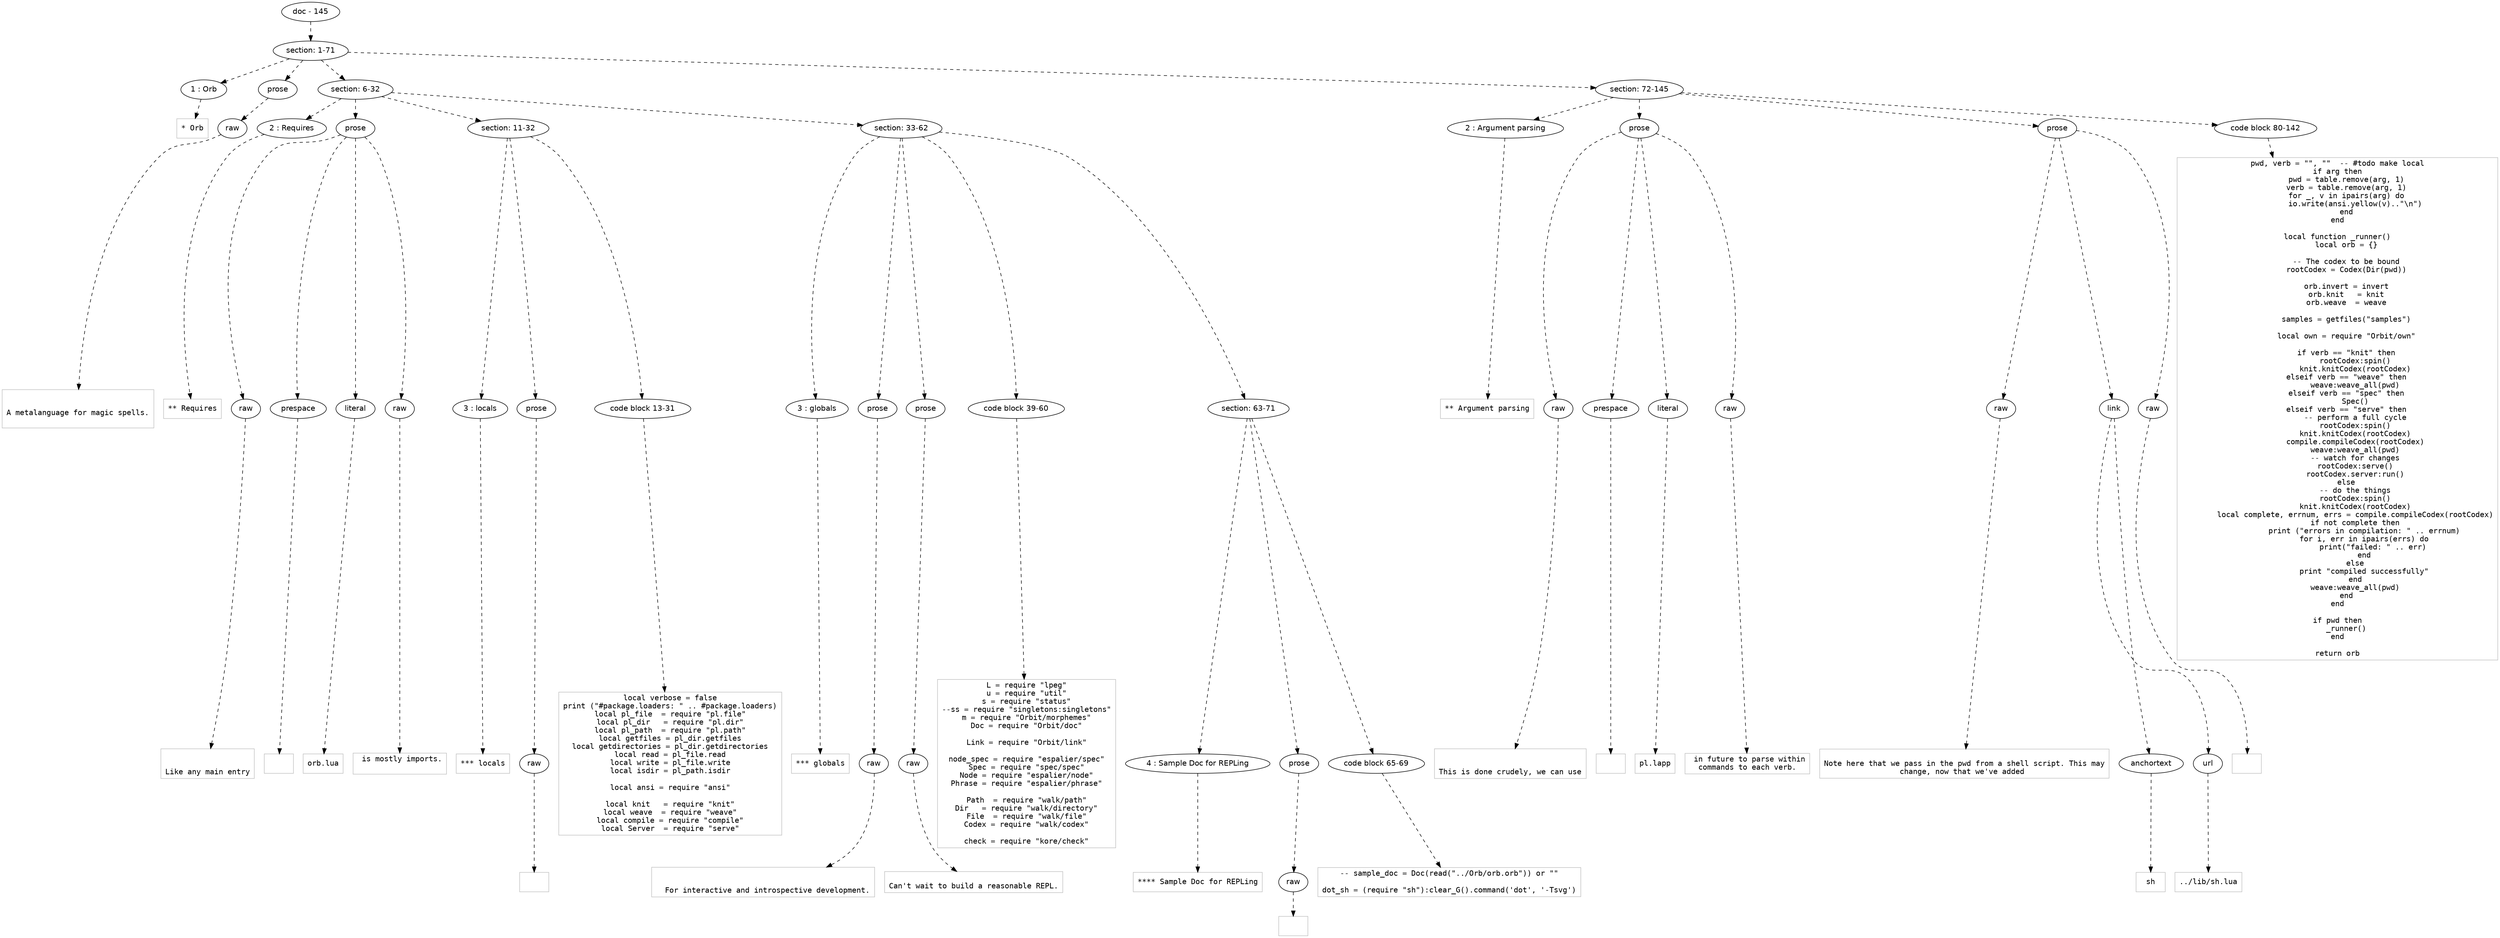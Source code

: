 digraph lpegNode {

node [fontname=Helvetica]
edge [style=dashed]

doc_0 [label="doc - 145"]


doc_0 -> { section_1}
{rank=same; section_1}

section_1 [label="section: 1-71"]


// END RANK doc_0

section_1 -> { header_2 prose_3 section_4 section_5}
{rank=same; header_2 prose_3 section_4 section_5}

header_2 [label="1 : Orb"]

prose_3 [label="prose"]

section_4 [label="section: 6-32"]

section_5 [label="section: 72-145"]


// END RANK section_1

header_2 -> leaf_6
leaf_6  [color=Gray,shape=rectangle,fontname=Inconsolata,label="* Orb"]
// END RANK header_2

prose_3 -> { raw_7}
{rank=same; raw_7}

raw_7 [label="raw"]


// END RANK prose_3

raw_7 -> leaf_8
leaf_8  [color=Gray,shape=rectangle,fontname=Inconsolata,label="

A metalanguage for magic spells.

"]
// END RANK raw_7

section_4 -> { header_9 prose_10 section_11 section_12}
{rank=same; header_9 prose_10 section_11 section_12}

header_9 [label="2 : Requires"]

prose_10 [label="prose"]

section_11 [label="section: 11-32"]

section_12 [label="section: 33-62"]


// END RANK section_4

header_9 -> leaf_13
leaf_13  [color=Gray,shape=rectangle,fontname=Inconsolata,label="** Requires"]
// END RANK header_9

prose_10 -> { raw_14 prespace_15 literal_16 raw_17}
{rank=same; raw_14 prespace_15 literal_16 raw_17}

raw_14 [label="raw"]

prespace_15 [label="prespace"]

literal_16 [label="literal"]

raw_17 [label="raw"]


// END RANK prose_10

raw_14 -> leaf_18
leaf_18  [color=Gray,shape=rectangle,fontname=Inconsolata,label="

Like any main entry"]
// END RANK raw_14

prespace_15 -> leaf_19
leaf_19  [color=Gray,shape=rectangle,fontname=Inconsolata,label=" "]
// END RANK prespace_15

literal_16 -> leaf_20
leaf_20  [color=Gray,shape=rectangle,fontname=Inconsolata,label="orb.lua"]
// END RANK literal_16

raw_17 -> leaf_21
leaf_21  [color=Gray,shape=rectangle,fontname=Inconsolata,label=" is mostly imports.

"]
// END RANK raw_17

section_11 -> { header_22 prose_23 codeblock_24}
{rank=same; header_22 prose_23 codeblock_24}

header_22 [label="3 : locals"]

prose_23 [label="prose"]

codeblock_24 [label="code block 13-31"]


// END RANK section_11

header_22 -> leaf_25
leaf_25  [color=Gray,shape=rectangle,fontname=Inconsolata,label="*** locals"]
// END RANK header_22

prose_23 -> { raw_26}
{rank=same; raw_26}

raw_26 [label="raw"]


// END RANK prose_23

raw_26 -> leaf_27
leaf_27  [color=Gray,shape=rectangle,fontname=Inconsolata,label="
"]
// END RANK raw_26

codeblock_24 -> leaf_28
leaf_28  [color=Gray,shape=rectangle,fontname=Inconsolata,label="local verbose = false
print (\"#package.loaders: \" .. #package.loaders)
local pl_file  = require \"pl.file\"
local pl_dir   = require \"pl.dir\"
local pl_path  = require \"pl.path\"
local getfiles = pl_dir.getfiles
local getdirectories = pl_dir.getdirectories
local read = pl_file.read
local write = pl_file.write
local isdir = pl_path.isdir

local ansi = require \"ansi\"

local knit   = require \"knit\"
local weave  = require \"weave\"
local compile = require \"compile\"
local Server  = require \"serve\""]
// END RANK codeblock_24

section_12 -> { header_29 prose_30 prose_31 codeblock_32 section_33}
{rank=same; header_29 prose_30 prose_31 codeblock_32 section_33}

header_29 [label="3 : globals"]

prose_30 [label="prose"]

prose_31 [label="prose"]

codeblock_32 [label="code block 39-60"]

section_33 [label="section: 63-71"]


// END RANK section_12

header_29 -> leaf_34
leaf_34  [color=Gray,shape=rectangle,fontname=Inconsolata,label="*** globals"]
// END RANK header_29

prose_30 -> { raw_35}
{rank=same; raw_35}

raw_35 [label="raw"]


// END RANK prose_30

raw_35 -> leaf_36
leaf_36  [color=Gray,shape=rectangle,fontname=Inconsolata,label="

  For interactive and introspective development.
"]
// END RANK raw_35

prose_31 -> { raw_37}
{rank=same; raw_37}

raw_37 [label="raw"]


// END RANK prose_31

raw_37 -> leaf_38
leaf_38  [color=Gray,shape=rectangle,fontname=Inconsolata,label="
Can't wait to build a reasonable REPL.
"]
// END RANK raw_37

codeblock_32 -> leaf_39
leaf_39  [color=Gray,shape=rectangle,fontname=Inconsolata,label="L = require \"lpeg\"
u = require \"util\"
s = require \"status\"
--ss = require \"singletons:singletons\"
m = require \"Orbit/morphemes\"
Doc = require \"Orbit/doc\"

Link = require \"Orbit/link\"

node_spec = require \"espalier/spec\"
Spec = require \"spec/spec\"
Node = require \"espalier/node\"
Phrase = require \"espalier/phrase\"

Path  = require \"walk/path\"
Dir   = require \"walk/directory\"
File  = require \"walk/file\"
Codex = require \"walk/codex\"

check = require \"kore/check\""]
// END RANK codeblock_32

section_33 -> { header_40 prose_41 codeblock_42}
{rank=same; header_40 prose_41 codeblock_42}

header_40 [label="4 : Sample Doc for REPLing"]

prose_41 [label="prose"]

codeblock_42 [label="code block 65-69"]


// END RANK section_33

header_40 -> leaf_43
leaf_43  [color=Gray,shape=rectangle,fontname=Inconsolata,label="**** Sample Doc for REPLing"]
// END RANK header_40

prose_41 -> { raw_44}
{rank=same; raw_44}

raw_44 [label="raw"]


// END RANK prose_41

raw_44 -> leaf_45
leaf_45  [color=Gray,shape=rectangle,fontname=Inconsolata,label="
"]
// END RANK raw_44

codeblock_42 -> leaf_46
leaf_46  [color=Gray,shape=rectangle,fontname=Inconsolata,label="-- sample_doc = Doc(read(\"../Orb/orb.orb\")) or \"\"

dot_sh = (require \"sh\"):clear_G().command('dot', '-Tsvg')"]
// END RANK codeblock_42

section_5 -> { header_47 prose_48 prose_49 codeblock_50}
{rank=same; header_47 prose_48 prose_49 codeblock_50}

header_47 [label="2 : Argument parsing"]

prose_48 [label="prose"]

prose_49 [label="prose"]

codeblock_50 [label="code block 80-142"]


// END RANK section_5

header_47 -> leaf_51
leaf_51  [color=Gray,shape=rectangle,fontname=Inconsolata,label="** Argument parsing"]
// END RANK header_47

prose_48 -> { raw_52 prespace_53 literal_54 raw_55}
{rank=same; raw_52 prespace_53 literal_54 raw_55}

raw_52 [label="raw"]

prespace_53 [label="prespace"]

literal_54 [label="literal"]

raw_55 [label="raw"]


// END RANK prose_48

raw_52 -> leaf_56
leaf_56  [color=Gray,shape=rectangle,fontname=Inconsolata,label="

This is done crudely, we can use"]
// END RANK raw_52

prespace_53 -> leaf_57
leaf_57  [color=Gray,shape=rectangle,fontname=Inconsolata,label=" "]
// END RANK prespace_53

literal_54 -> leaf_58
leaf_58  [color=Gray,shape=rectangle,fontname=Inconsolata,label="pl.lapp"]
// END RANK literal_54

raw_55 -> leaf_59
leaf_59  [color=Gray,shape=rectangle,fontname=Inconsolata,label=" in future to parse within
commands to each verb.
"]
// END RANK raw_55

prose_49 -> { raw_60 link_61 raw_62}
{rank=same; raw_60 link_61 raw_62}

raw_60 [label="raw"]

link_61 [label="link"]

raw_62 [label="raw"]


// END RANK prose_49

raw_60 -> leaf_63
leaf_63  [color=Gray,shape=rectangle,fontname=Inconsolata,label="
Note here that we pass in the pwd from a shell script. This may
change, now that we've added "]
// END RANK raw_60

link_61 -> { anchortext_64 url_65}
{rank=same; anchortext_64 url_65}

anchortext_64 [label="anchortext"]

url_65 [label="url"]


// END RANK link_61

anchortext_64 -> leaf_66
leaf_66  [color=Gray,shape=rectangle,fontname=Inconsolata,label="sh"]
// END RANK anchortext_64

url_65 -> leaf_67
leaf_67  [color=Gray,shape=rectangle,fontname=Inconsolata,label="../lib/sh.lua"]
// END RANK url_65

raw_62 -> leaf_68
leaf_68  [color=Gray,shape=rectangle,fontname=Inconsolata,label="
"]
// END RANK raw_62

codeblock_50 -> leaf_69
leaf_69  [color=Gray,shape=rectangle,fontname=Inconsolata,label="pwd, verb = \"\", \"\"  -- #todo make local
if arg then
    pwd = table.remove(arg, 1)
    verb = table.remove(arg, 1)
    for _, v in ipairs(arg) do
        io.write(ansi.yellow(v)..\"\\n\")
    end
end

local function _runner()
    local orb = {}

    -- The codex to be bound
    rootCodex = Codex(Dir(pwd))

    orb.invert = invert
    orb.knit   = knit
    orb.weave  = weave

    samples = getfiles(\"samples\")

    local own = require \"Orbit/own\"

    if verb == \"knit\" then
        rootCodex:spin()
        knit.knitCodex(rootCodex)
    elseif verb == \"weave\" then
        weave:weave_all(pwd)
    elseif verb == \"spec\" then
        Spec()
    elseif verb == \"serve\" then
        -- perform a full cycle
        rootCodex:spin()
        knit.knitCodex(rootCodex)
        compile.compileCodex(rootCodex)
        weave:weave_all(pwd)
        -- watch for changes
        rootCodex:serve()
        rootCodex.server:run()
    else
        -- do the things
        rootCodex:spin()
        knit.knitCodex(rootCodex)
        local complete, errnum, errs = compile.compileCodex(rootCodex)
        if not complete then
            print (\"errors in compilation: \" .. errnum)
            for i, err in ipairs(errs) do
                print(\"failed: \" .. err)
            end
        else
            print \"compiled successfully\"
        end
        weave:weave_all(pwd)
    end
end

if pwd then
    _runner()
end

return orb"]
// END RANK codeblock_50


}
